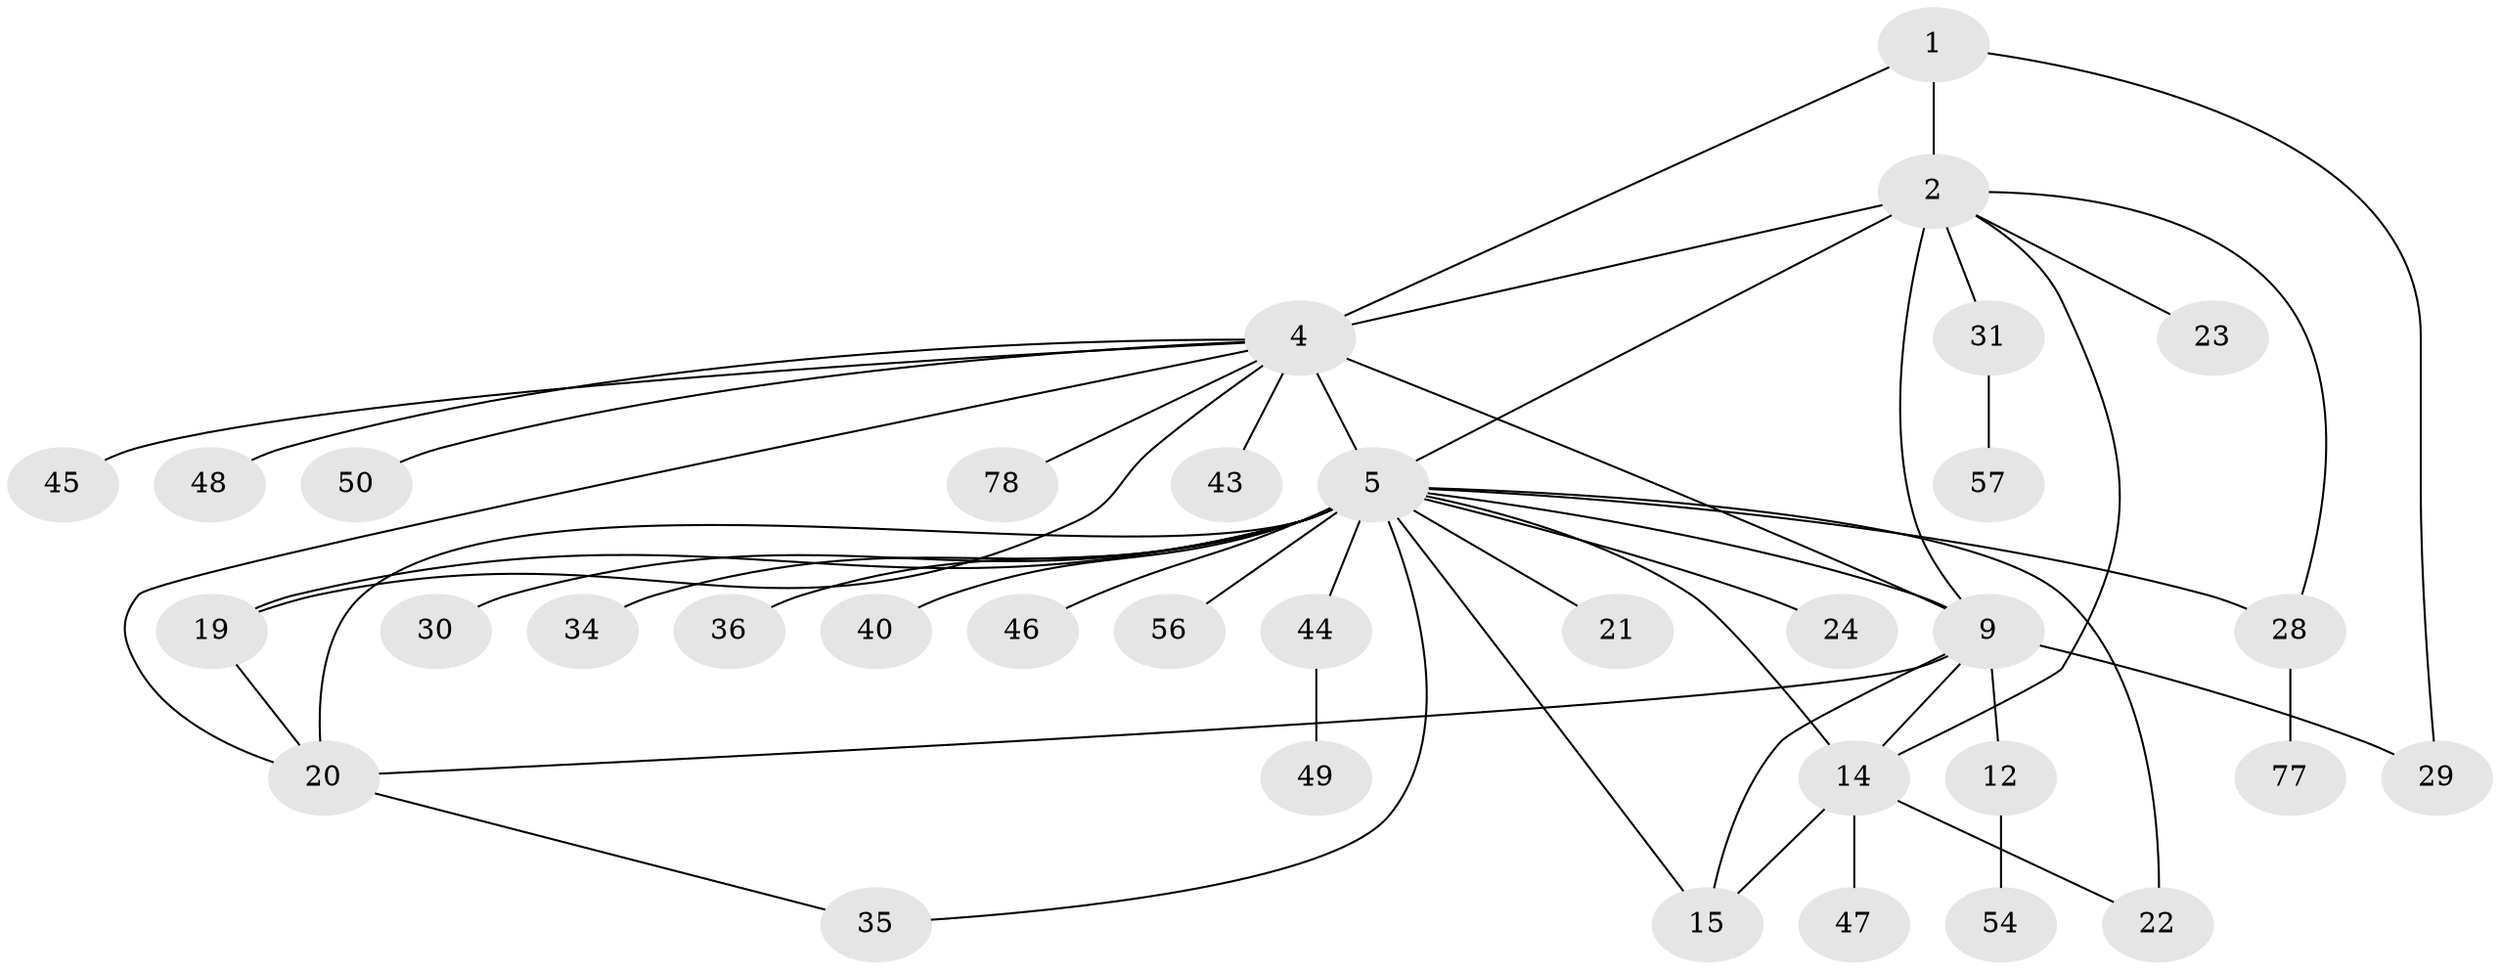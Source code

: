 // original degree distribution, {4: 0.056818181818181816, 10: 0.03409090909090909, 11: 0.011363636363636364, 5: 0.011363636363636364, 7: 0.03409090909090909, 12: 0.011363636363636364, 8: 0.045454545454545456, 6: 0.022727272727272728, 2: 0.19318181818181818, 1: 0.5340909090909091, 3: 0.045454545454545456}
// Generated by graph-tools (version 1.1) at 2025/19/03/04/25 18:19:47]
// undirected, 35 vertices, 50 edges
graph export_dot {
graph [start="1"]
  node [color=gray90,style=filled];
  1;
  2 [super="+3"];
  4 [super="+18+53+38+32"];
  5 [super="+6+7+67+8"];
  9 [super="+11+16+73+85+10+51"];
  12;
  14 [super="+42+39+69+81"];
  15 [super="+64"];
  19 [super="+60"];
  20 [super="+63+72"];
  21 [super="+76"];
  22 [super="+66"];
  23;
  24;
  28;
  29;
  30;
  31;
  34;
  35;
  36;
  40 [super="+62"];
  43;
  44 [super="+65"];
  45;
  46;
  47;
  48;
  49 [super="+55"];
  50;
  54;
  56;
  57;
  77;
  78;
  1 -- 2 [weight=2];
  1 -- 4;
  1 -- 29;
  2 -- 4 [weight=2];
  2 -- 5;
  2 -- 9;
  2 -- 14;
  2 -- 23;
  2 -- 28;
  2 -- 31;
  4 -- 43;
  4 -- 50;
  4 -- 48;
  4 -- 19 [weight=2];
  4 -- 5 [weight=4];
  4 -- 20;
  4 -- 78;
  4 -- 9;
  4 -- 45;
  5 -- 34;
  5 -- 35;
  5 -- 36;
  5 -- 9 [weight=3];
  5 -- 44;
  5 -- 40;
  5 -- 46;
  5 -- 14;
  5 -- 15;
  5 -- 19;
  5 -- 20;
  5 -- 21;
  5 -- 22;
  5 -- 24;
  5 -- 56;
  5 -- 28;
  5 -- 30;
  9 -- 12 [weight=3];
  9 -- 29;
  9 -- 14 [weight=2];
  9 -- 15;
  9 -- 20;
  12 -- 54;
  14 -- 15;
  14 -- 47;
  14 -- 22;
  19 -- 20;
  20 -- 35;
  28 -- 77;
  31 -- 57;
  44 -- 49;
}
